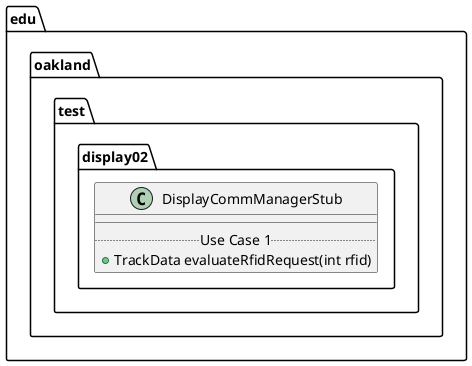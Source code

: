 @startuml DisplayCommManagerStub

package edu.oakland.test.display02 {
    class DisplayCommManagerStub {
        __
        .. Use Case 1 ..
        + TrackData evaluateRfidRequest(int rfid)
    }
}

@enduml